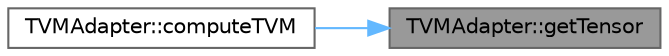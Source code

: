 digraph "TVMAdapter::getTensor"
{
 // LATEX_PDF_SIZE
  bgcolor="transparent";
  edge [fontname=Helvetica,fontsize=10,labelfontname=Helvetica,labelfontsize=10];
  node [fontname=Helvetica,fontsize=10,shape=box,height=0.2,width=0.4];
  rankdir="RL";
  Node1 [id="Node000001",label="TVMAdapter::getTensor",height=0.2,width=0.4,color="gray40", fillcolor="grey60", style="filled", fontcolor="black",tooltip="Get the Tensor object. Obtiene los buffers de entrada y salida, identifica el kernel de TVM y lo ejec..."];
  Node1 -> Node2 [id="edge1_Node000001_Node000002",dir="back",color="steelblue1",style="solid",tooltip=" "];
  Node2 [id="Node000002",label="TVMAdapter::computeTVM",height=0.2,width=0.4,color="grey40", fillcolor="white", style="filled",URL="$classTVMAdapter.html#ad6dd34fa7cfb1fb9018334d9b5818885",tooltip=" "];
}
